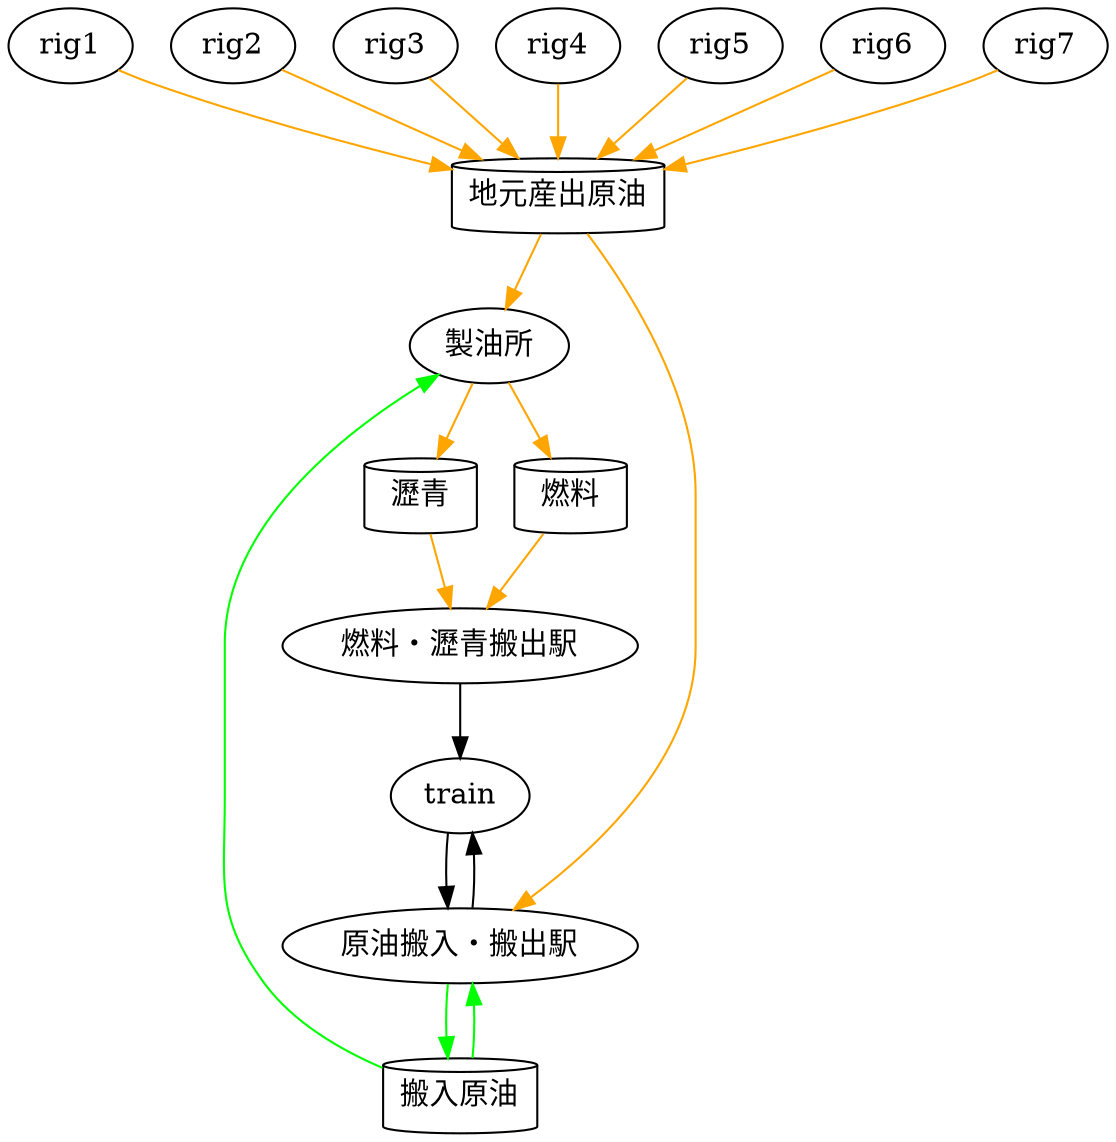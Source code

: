 digraph {
    rig1
    rig2
    rig3
    rig4
    rig5
    rig6
    rig7
    tank1 [shape="cylinder",label="地元産出原油"]
    tank2 [shape="cylinder",label="瀝青"]
    tank3 [shape="cylinder",label="燃料"]
    tank4 [shape="cylinder",label="搬入原油"]
    factory [label="製油所"]
    station1 [label="原油搬入・搬出駅"] 
    station2 [label="燃料・瀝青搬出駅"]
    train

    rig1 -> tank1 [color="orange"]
    rig2 -> tank1 [color="orange"]
    rig3 -> tank1 [color="orange"]
    rig4 -> tank1 [color="orange"]
    rig5 -> tank1 [color="orange"]
    rig6 -> tank1 [color="orange"]
    rig7 -> tank1 [color="orange"]

    tank1 -> factory [color="orange"]
    tank1 -> station1 [color="orange"]
    factory -> tank2 [color="orange"]
    factory -> tank3 [color="orange"]
    tank2 -> station2 [color="orange"]
    tank3 -> station2 [color="orange"]

    tank4 -> factory [color="green"]
    tank4 -> station1 [color="green"]
    station1 -> tank4 [color="green"]

    station1 -> train
    station2 -> train
    train -> station1
}